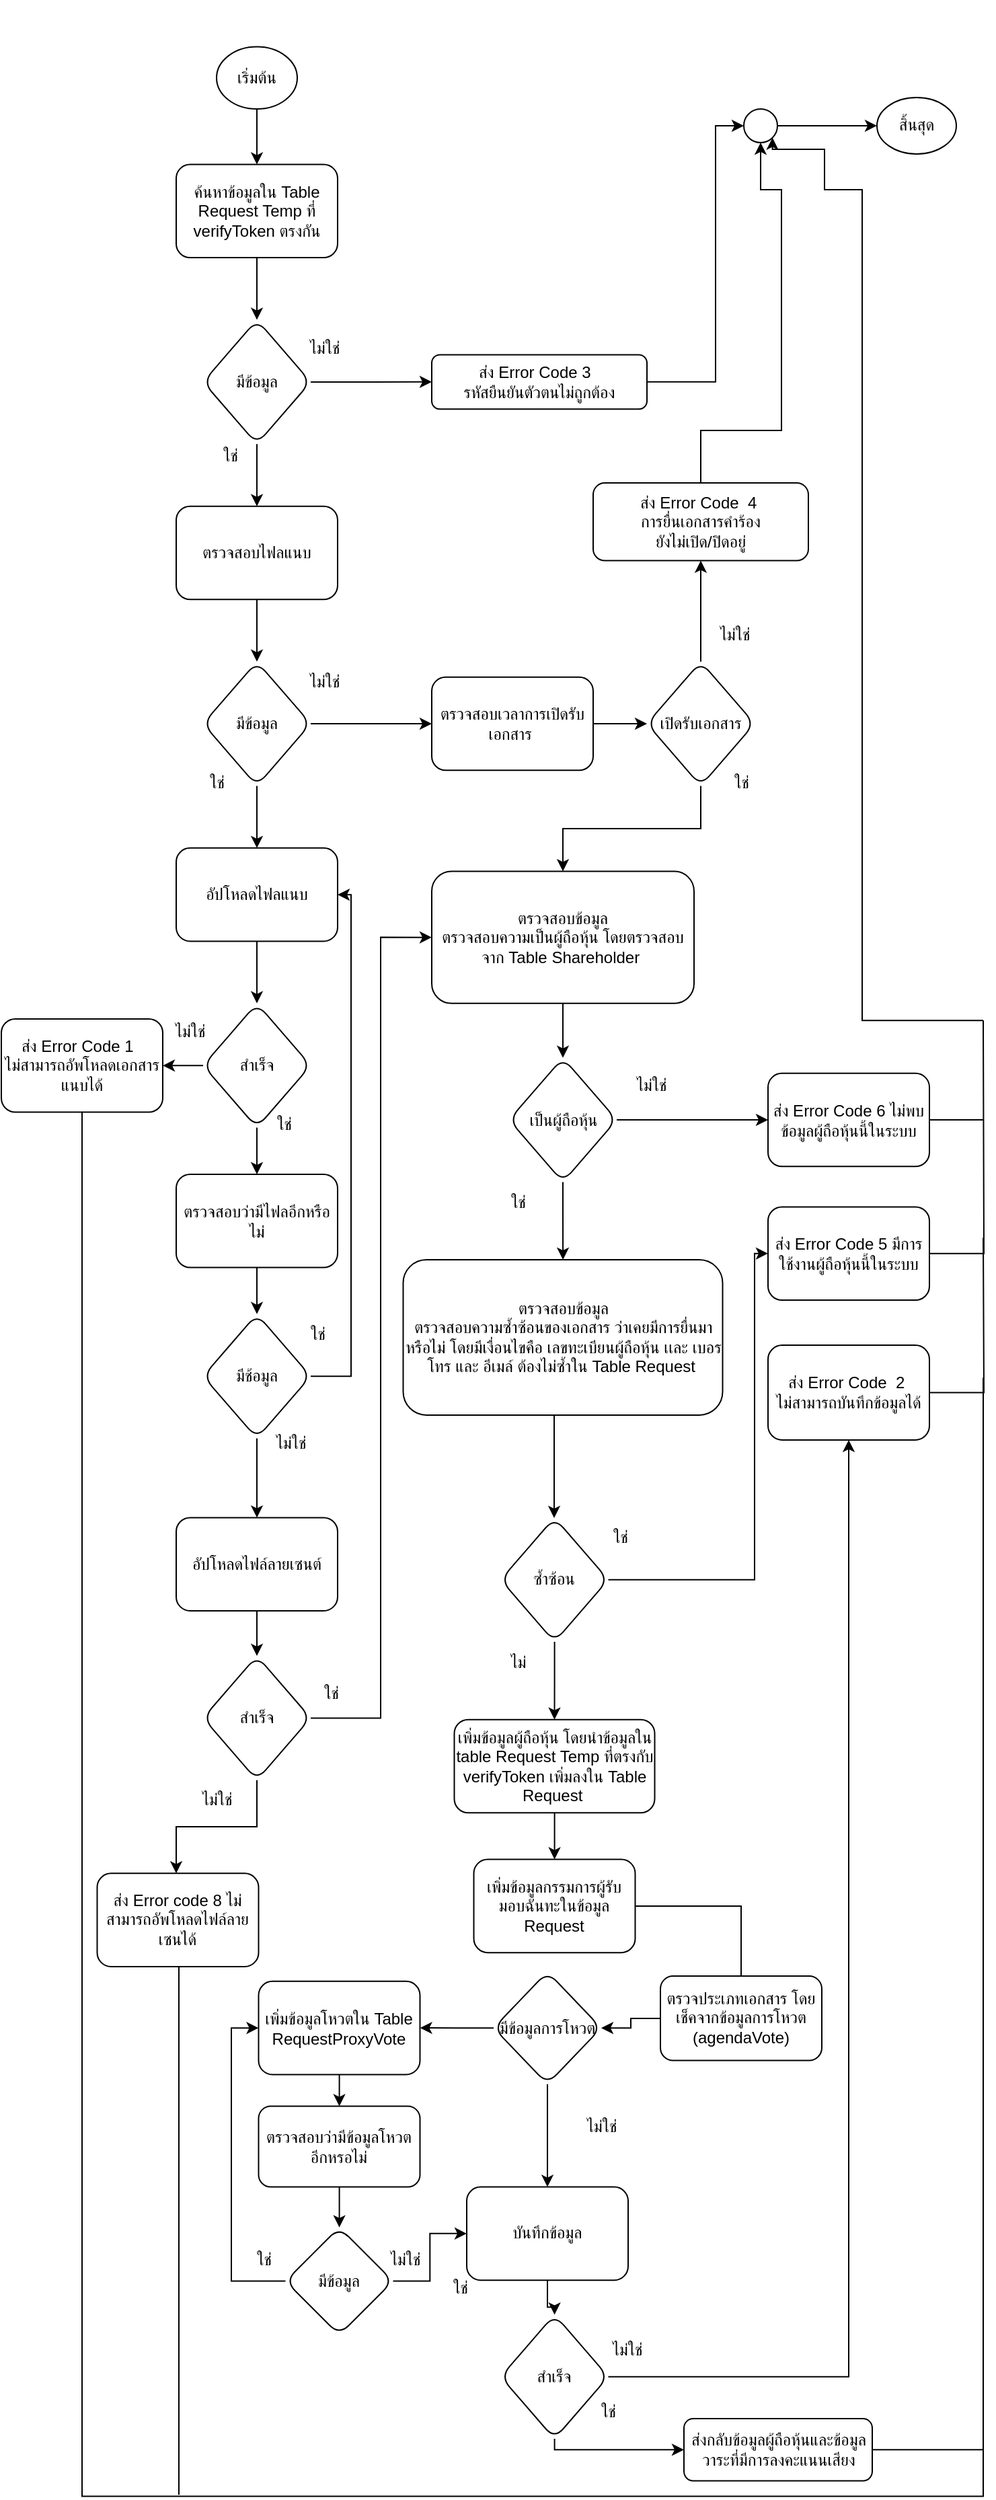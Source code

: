 <mxfile version="20.2.7" type="github">
  <diagram id="W21dhTbmkytk5lZT4MXD" name="หน้า-1">
    <mxGraphModel dx="1261" dy="743" grid="1" gridSize="10" guides="1" tooltips="1" connect="1" arrows="1" fold="1" page="1" pageScale="1" pageWidth="827" pageHeight="1169" math="0" shadow="0">
      <root>
        <mxCell id="0" />
        <mxCell id="1" parent="0" />
        <mxCell id="pc5gfeJwSec_l9Dx47gQ-340" value="ใช่" style="text;html=1;align=center;verticalAlign=middle;resizable=0;points=[];autosize=1;strokeColor=none;fillColor=none;" parent="1" vertex="1">
          <mxGeometry x="370" y="1705" width="40" height="30" as="geometry" />
        </mxCell>
        <mxCell id="wM5cR2NXaFkqZFmCrkMM-1" value="" style="group" vertex="1" connectable="0" parent="1">
          <mxGeometry x="49" y="19.998" width="730" height="1854.792" as="geometry" />
        </mxCell>
        <mxCell id="pc5gfeJwSec_l9Dx47gQ-3" style="edgeStyle=orthogonalEdgeStyle;rounded=0;orthogonalLoop=1;jettySize=auto;html=1;endArrow=classic;endFill=1;" parent="wM5cR2NXaFkqZFmCrkMM-1" source="pc5gfeJwSec_l9Dx47gQ-4" edge="1">
          <mxGeometry relative="1" as="geometry">
            <mxPoint x="411.25" y="1277.335" as="targetPoint" />
          </mxGeometry>
        </mxCell>
        <mxCell id="pc5gfeJwSec_l9Dx47gQ-4" value="ซ้ำซ้อน" style="rhombus;whiteSpace=wrap;html=1;rounded=1;" parent="wM5cR2NXaFkqZFmCrkMM-1" vertex="1">
          <mxGeometry x="371.25" y="1127.196" width="80" height="92.393" as="geometry" />
        </mxCell>
        <mxCell id="pc5gfeJwSec_l9Dx47gQ-5" value="ใช่" style="text;html=1;align=center;verticalAlign=middle;resizable=0;points=[];autosize=1;strokeColor=none;fillColor=none;" parent="wM5cR2NXaFkqZFmCrkMM-1" vertex="1">
          <mxGeometry x="440" y="1127.196" width="40" height="30" as="geometry" />
        </mxCell>
        <mxCell id="pc5gfeJwSec_l9Dx47gQ-6" value="ไม่" style="text;html=1;align=center;verticalAlign=middle;resizable=0;points=[];autosize=1;strokeColor=none;fillColor=none;" parent="wM5cR2NXaFkqZFmCrkMM-1" vertex="1">
          <mxGeometry x="364" y="1219.589" width="40" height="30" as="geometry" />
        </mxCell>
        <mxCell id="pc5gfeJwSec_l9Dx47gQ-7" style="edgeStyle=orthogonalEdgeStyle;rounded=0;orthogonalLoop=1;jettySize=auto;html=1;endArrow=none;endFill=0;" parent="wM5cR2NXaFkqZFmCrkMM-1" source="pc5gfeJwSec_l9Dx47gQ-80" edge="1">
          <mxGeometry relative="1" as="geometry">
            <mxPoint x="730" y="757.624" as="targetPoint" />
          </mxGeometry>
        </mxCell>
        <mxCell id="pc5gfeJwSec_l9Dx47gQ-8" style="edgeStyle=orthogonalEdgeStyle;rounded=0;orthogonalLoop=1;jettySize=auto;html=1;endArrow=none;endFill=0;" parent="wM5cR2NXaFkqZFmCrkMM-1" source="pc5gfeJwSec_l9Dx47gQ-78" edge="1">
          <mxGeometry relative="1" as="geometry">
            <mxPoint x="730" y="831.538" as="targetPoint" />
          </mxGeometry>
        </mxCell>
        <mxCell id="pc5gfeJwSec_l9Dx47gQ-11" value="เพิ่มข้อมูลผู้ถือหุ้น โดยนำข้อมูลใน table Request Temp ที่ตรงกับ verifyToken เพิ่มลงใน Table Request&amp;nbsp;" style="rounded=1;whiteSpace=wrap;html=1;" parent="wM5cR2NXaFkqZFmCrkMM-1" vertex="1">
          <mxGeometry x="336.75" y="1277.335" width="149" height="69.295" as="geometry" />
        </mxCell>
        <mxCell id="pc5gfeJwSec_l9Dx47gQ-13" value="บันทึกข้อมูล" style="whiteSpace=wrap;html=1;rounded=1;" parent="wM5cR2NXaFkqZFmCrkMM-1" vertex="1">
          <mxGeometry x="346" y="1624.799" width="120" height="69.295" as="geometry" />
        </mxCell>
        <mxCell id="pc5gfeJwSec_l9Dx47gQ-16" value="สำเร็จ" style="rhombus;whiteSpace=wrap;html=1;rounded=1;" parent="wM5cR2NXaFkqZFmCrkMM-1" vertex="1">
          <mxGeometry x="371.25" y="1719.667" width="80" height="92.393" as="geometry" />
        </mxCell>
        <mxCell id="pc5gfeJwSec_l9Dx47gQ-12" value="" style="edgeStyle=orthogonalEdgeStyle;rounded=0;orthogonalLoop=1;jettySize=auto;html=1;endArrow=classic;endFill=1;" parent="wM5cR2NXaFkqZFmCrkMM-1" source="pc5gfeJwSec_l9Dx47gQ-13" target="pc5gfeJwSec_l9Dx47gQ-16" edge="1">
          <mxGeometry relative="1" as="geometry" />
        </mxCell>
        <mxCell id="pc5gfeJwSec_l9Dx47gQ-24" value="ค้นหาข้อมูลใน Table Request Temp ที่ verifyToken ตรงกัน" style="rounded=1;whiteSpace=wrap;html=1;" parent="wM5cR2NXaFkqZFmCrkMM-1" vertex="1">
          <mxGeometry x="130" y="121.266" width="120" height="69.295" as="geometry" />
        </mxCell>
        <mxCell id="pc5gfeJwSec_l9Dx47gQ-28" value="มีข้อมูล" style="rhombus;whiteSpace=wrap;html=1;rounded=1;" parent="wM5cR2NXaFkqZFmCrkMM-1" vertex="1">
          <mxGeometry x="150" y="236.757" width="80" height="92.393" as="geometry" />
        </mxCell>
        <mxCell id="pc5gfeJwSec_l9Dx47gQ-29" value="" style="edgeStyle=orthogonalEdgeStyle;rounded=0;orthogonalLoop=1;jettySize=auto;html=1;" parent="wM5cR2NXaFkqZFmCrkMM-1" source="pc5gfeJwSec_l9Dx47gQ-24" target="pc5gfeJwSec_l9Dx47gQ-28" edge="1">
          <mxGeometry relative="1" as="geometry" />
        </mxCell>
        <mxCell id="pc5gfeJwSec_l9Dx47gQ-30" style="edgeStyle=orthogonalEdgeStyle;rounded=0;orthogonalLoop=1;jettySize=auto;html=1;endArrow=classic;endFill=1;entryX=0;entryY=0.5;entryDx=0;entryDy=0;" parent="wM5cR2NXaFkqZFmCrkMM-1" source="pc5gfeJwSec_l9Dx47gQ-31" edge="1" target="pc5gfeJwSec_l9Dx47gQ-60">
          <mxGeometry relative="1" as="geometry">
            <mxPoint x="530" y="150.002" as="targetPoint" />
            <Array as="points">
              <mxPoint x="531" y="283" />
              <mxPoint x="531" y="93" />
            </Array>
          </mxGeometry>
        </mxCell>
        <mxCell id="pc5gfeJwSec_l9Dx47gQ-31" value="ส่ง Error Code 3&amp;nbsp;&amp;nbsp;&lt;br&gt;รหัสยืนยันตัวตนไม่ถูกต้อง" style="whiteSpace=wrap;html=1;rounded=1;" parent="wM5cR2NXaFkqZFmCrkMM-1" vertex="1">
          <mxGeometry x="320" y="262.743" width="160" height="40.422" as="geometry" />
        </mxCell>
        <mxCell id="pc5gfeJwSec_l9Dx47gQ-32" value="" style="edgeStyle=orthogonalEdgeStyle;rounded=0;orthogonalLoop=1;jettySize=auto;html=1;" parent="wM5cR2NXaFkqZFmCrkMM-1" source="pc5gfeJwSec_l9Dx47gQ-28" target="pc5gfeJwSec_l9Dx47gQ-31" edge="1">
          <mxGeometry relative="1" as="geometry" />
        </mxCell>
        <mxCell id="pc5gfeJwSec_l9Dx47gQ-33" value="ตรวจสอบไฟลแนบ" style="whiteSpace=wrap;html=1;rounded=1;" parent="wM5cR2NXaFkqZFmCrkMM-1" vertex="1">
          <mxGeometry x="130" y="375.347" width="120" height="69.295" as="geometry" />
        </mxCell>
        <mxCell id="pc5gfeJwSec_l9Dx47gQ-34" value="" style="edgeStyle=orthogonalEdgeStyle;rounded=0;orthogonalLoop=1;jettySize=auto;html=1;" parent="wM5cR2NXaFkqZFmCrkMM-1" source="pc5gfeJwSec_l9Dx47gQ-28" target="pc5gfeJwSec_l9Dx47gQ-33" edge="1">
          <mxGeometry relative="1" as="geometry" />
        </mxCell>
        <mxCell id="pc5gfeJwSec_l9Dx47gQ-35" value="ใช่" style="text;html=1;align=center;verticalAlign=middle;resizable=0;points=[];autosize=1;strokeColor=none;fillColor=none;" parent="wM5cR2NXaFkqZFmCrkMM-1" vertex="1">
          <mxGeometry x="150" y="323.376" width="40" height="30" as="geometry" />
        </mxCell>
        <mxCell id="pc5gfeJwSec_l9Dx47gQ-36" value="ไม่ใช่" style="text;html=1;align=center;verticalAlign=middle;resizable=0;points=[];autosize=1;strokeColor=none;fillColor=none;" parent="wM5cR2NXaFkqZFmCrkMM-1" vertex="1">
          <mxGeometry x="215" y="242.532" width="50" height="30" as="geometry" />
        </mxCell>
        <mxCell id="pc5gfeJwSec_l9Dx47gQ-37" style="edgeStyle=orthogonalEdgeStyle;rounded=0;orthogonalLoop=1;jettySize=auto;html=1;entryX=0;entryY=0.5;entryDx=0;entryDy=0;" parent="wM5cR2NXaFkqZFmCrkMM-1" source="pc5gfeJwSec_l9Dx47gQ-38" edge="1">
          <mxGeometry relative="1" as="geometry">
            <mxPoint x="320" y="537.035" as="targetPoint" />
          </mxGeometry>
        </mxCell>
        <mxCell id="pc5gfeJwSec_l9Dx47gQ-38" value="มีข้อมูล" style="rhombus;whiteSpace=wrap;html=1;rounded=1;" parent="wM5cR2NXaFkqZFmCrkMM-1" vertex="1">
          <mxGeometry x="150" y="490.838" width="80" height="92.393" as="geometry" />
        </mxCell>
        <mxCell id="pc5gfeJwSec_l9Dx47gQ-39" value="" style="edgeStyle=orthogonalEdgeStyle;rounded=0;orthogonalLoop=1;jettySize=auto;html=1;" parent="wM5cR2NXaFkqZFmCrkMM-1" source="pc5gfeJwSec_l9Dx47gQ-33" target="pc5gfeJwSec_l9Dx47gQ-38" edge="1">
          <mxGeometry relative="1" as="geometry" />
        </mxCell>
        <mxCell id="pc5gfeJwSec_l9Dx47gQ-40" value="ไม่ใช่" style="text;html=1;align=center;verticalAlign=middle;resizable=0;points=[];autosize=1;strokeColor=none;fillColor=none;" parent="wM5cR2NXaFkqZFmCrkMM-1" vertex="1">
          <mxGeometry x="215" y="490.838" width="50" height="30" as="geometry" />
        </mxCell>
        <mxCell id="pc5gfeJwSec_l9Dx47gQ-41" value="ใช่" style="text;html=1;align=center;verticalAlign=middle;resizable=0;points=[];autosize=1;strokeColor=none;fillColor=none;" parent="wM5cR2NXaFkqZFmCrkMM-1" vertex="1">
          <mxGeometry x="140" y="565.908" width="40" height="30" as="geometry" />
        </mxCell>
        <mxCell id="pc5gfeJwSec_l9Dx47gQ-42" value="อัปโหลดไฟลแนบ" style="whiteSpace=wrap;html=1;rounded=1;" parent="wM5cR2NXaFkqZFmCrkMM-1" vertex="1">
          <mxGeometry x="130" y="629.428" width="120" height="69.295" as="geometry" />
        </mxCell>
        <mxCell id="pc5gfeJwSec_l9Dx47gQ-43" value="" style="edgeStyle=orthogonalEdgeStyle;rounded=0;orthogonalLoop=1;jettySize=auto;html=1;" parent="wM5cR2NXaFkqZFmCrkMM-1" source="pc5gfeJwSec_l9Dx47gQ-38" target="pc5gfeJwSec_l9Dx47gQ-42" edge="1">
          <mxGeometry relative="1" as="geometry" />
        </mxCell>
        <mxCell id="pc5gfeJwSec_l9Dx47gQ-44" value="สำเร็จ" style="rhombus;whiteSpace=wrap;html=1;rounded=1;" parent="wM5cR2NXaFkqZFmCrkMM-1" vertex="1">
          <mxGeometry x="150" y="744.919" width="80" height="92.393" as="geometry" />
        </mxCell>
        <mxCell id="pc5gfeJwSec_l9Dx47gQ-45" value="" style="edgeStyle=orthogonalEdgeStyle;rounded=0;orthogonalLoop=1;jettySize=auto;html=1;" parent="wM5cR2NXaFkqZFmCrkMM-1" source="pc5gfeJwSec_l9Dx47gQ-42" target="pc5gfeJwSec_l9Dx47gQ-44" edge="1">
          <mxGeometry relative="1" as="geometry" />
        </mxCell>
        <mxCell id="pc5gfeJwSec_l9Dx47gQ-46" value="ตรวจสอบว่ามีไฟลอีกหรือไม่" style="whiteSpace=wrap;html=1;rounded=1;" parent="wM5cR2NXaFkqZFmCrkMM-1" vertex="1">
          <mxGeometry x="130" y="871.96" width="120" height="69.295" as="geometry" />
        </mxCell>
        <mxCell id="pc5gfeJwSec_l9Dx47gQ-47" value="" style="edgeStyle=orthogonalEdgeStyle;rounded=0;orthogonalLoop=1;jettySize=auto;html=1;" parent="wM5cR2NXaFkqZFmCrkMM-1" source="pc5gfeJwSec_l9Dx47gQ-44" target="pc5gfeJwSec_l9Dx47gQ-46" edge="1">
          <mxGeometry relative="1" as="geometry" />
        </mxCell>
        <mxCell id="pc5gfeJwSec_l9Dx47gQ-48" style="edgeStyle=orthogonalEdgeStyle;rounded=0;orthogonalLoop=1;jettySize=auto;html=1;endArrow=classic;endFill=1;entryX=1;entryY=0.5;entryDx=0;entryDy=0;" parent="wM5cR2NXaFkqZFmCrkMM-1" source="pc5gfeJwSec_l9Dx47gQ-49" target="pc5gfeJwSec_l9Dx47gQ-42" edge="1">
          <mxGeometry relative="1" as="geometry">
            <mxPoint x="275" y="538.19" as="targetPoint" />
            <Array as="points">
              <mxPoint x="260" y="1022.099" />
              <mxPoint x="260" y="664.076" />
            </Array>
          </mxGeometry>
        </mxCell>
        <mxCell id="pc5gfeJwSec_l9Dx47gQ-49" value="มีช้อมูล" style="rhombus;whiteSpace=wrap;html=1;rounded=1;" parent="wM5cR2NXaFkqZFmCrkMM-1" vertex="1">
          <mxGeometry x="150" y="975.902" width="80" height="92.393" as="geometry" />
        </mxCell>
        <mxCell id="pc5gfeJwSec_l9Dx47gQ-50" value="" style="edgeStyle=orthogonalEdgeStyle;rounded=0;orthogonalLoop=1;jettySize=auto;html=1;" parent="wM5cR2NXaFkqZFmCrkMM-1" source="pc5gfeJwSec_l9Dx47gQ-46" target="pc5gfeJwSec_l9Dx47gQ-49" edge="1">
          <mxGeometry relative="1" as="geometry" />
        </mxCell>
        <mxCell id="pc5gfeJwSec_l9Dx47gQ-51" value="ไม่ใช่" style="text;html=1;align=center;verticalAlign=middle;resizable=0;points=[];autosize=1;strokeColor=none;fillColor=none;" parent="wM5cR2NXaFkqZFmCrkMM-1" vertex="1">
          <mxGeometry x="190" y="1056.746" width="50" height="30" as="geometry" />
        </mxCell>
        <mxCell id="pc5gfeJwSec_l9Dx47gQ-52" value="ตรวจสอบเวลาการเปิดรับเอกสาร&amp;nbsp;" style="rounded=1;whiteSpace=wrap;html=1;" parent="wM5cR2NXaFkqZFmCrkMM-1" vertex="1">
          <mxGeometry x="320" y="502.388" width="120" height="69.295" as="geometry" />
        </mxCell>
        <mxCell id="pc5gfeJwSec_l9Dx47gQ-54" value="เปิดรับเอกสาร" style="rhombus;whiteSpace=wrap;html=1;rounded=1;" parent="wM5cR2NXaFkqZFmCrkMM-1" vertex="1">
          <mxGeometry x="480" y="490.838" width="80" height="92.393" as="geometry" />
        </mxCell>
        <mxCell id="pc5gfeJwSec_l9Dx47gQ-55" value="" style="edgeStyle=orthogonalEdgeStyle;rounded=0;orthogonalLoop=1;jettySize=auto;html=1;" parent="wM5cR2NXaFkqZFmCrkMM-1" source="pc5gfeJwSec_l9Dx47gQ-52" target="pc5gfeJwSec_l9Dx47gQ-54" edge="1">
          <mxGeometry relative="1" as="geometry" />
        </mxCell>
        <mxCell id="pc5gfeJwSec_l9Dx47gQ-56" style="edgeStyle=orthogonalEdgeStyle;rounded=0;orthogonalLoop=1;jettySize=auto;html=1;endArrow=none;endFill=0;" parent="wM5cR2NXaFkqZFmCrkMM-1" source="pc5gfeJwSec_l9Dx47gQ-57" edge="1">
          <mxGeometry relative="1" as="geometry">
            <mxPoint x="730" y="1023.254" as="targetPoint" />
            <Array as="points">
              <mxPoint x="60" y="1854.792" />
              <mxPoint x="730" y="1854.792" />
            </Array>
          </mxGeometry>
        </mxCell>
        <mxCell id="pc5gfeJwSec_l9Dx47gQ-57" value="ส่ง Error Code 1&amp;nbsp;&amp;nbsp;&lt;br&gt;ไม่สามารถอัพโหลดเอกสารแนบได้" style="rounded=1;whiteSpace=wrap;html=1;" parent="wM5cR2NXaFkqZFmCrkMM-1" vertex="1">
          <mxGeometry y="756.469" width="120" height="69.295" as="geometry" />
        </mxCell>
        <mxCell id="pc5gfeJwSec_l9Dx47gQ-58" style="edgeStyle=orthogonalEdgeStyle;rounded=0;orthogonalLoop=1;jettySize=auto;html=1;" parent="wM5cR2NXaFkqZFmCrkMM-1" source="pc5gfeJwSec_l9Dx47gQ-44" target="pc5gfeJwSec_l9Dx47gQ-57" edge="1">
          <mxGeometry relative="1" as="geometry">
            <mxPoint x="280" y="791.116" as="targetPoint" />
          </mxGeometry>
        </mxCell>
        <mxCell id="pc5gfeJwSec_l9Dx47gQ-59" value="ใช่" style="text;html=1;align=center;verticalAlign=middle;resizable=0;points=[];autosize=1;strokeColor=none;fillColor=none;" parent="wM5cR2NXaFkqZFmCrkMM-1" vertex="1">
          <mxGeometry x="215" y="975.902" width="40" height="30" as="geometry" />
        </mxCell>
        <mxCell id="pc5gfeJwSec_l9Dx47gQ-60" value="" style="ellipse;whiteSpace=wrap;html=1;aspect=fixed;" parent="wM5cR2NXaFkqZFmCrkMM-1" vertex="1">
          <mxGeometry x="552" y="80" width="25" height="25" as="geometry" />
        </mxCell>
        <mxCell id="pc5gfeJwSec_l9Dx47gQ-62" style="edgeStyle=orthogonalEdgeStyle;rounded=0;orthogonalLoop=1;jettySize=auto;html=1;entryX=0.5;entryY=1;entryDx=0;entryDy=0;endArrow=classic;endFill=1;" parent="wM5cR2NXaFkqZFmCrkMM-1" source="pc5gfeJwSec_l9Dx47gQ-63" target="pc5gfeJwSec_l9Dx47gQ-60" edge="1">
          <mxGeometry relative="1" as="geometry">
            <Array as="points">
              <mxPoint x="520" y="319" />
              <mxPoint x="580" y="319" />
              <mxPoint x="580" y="140" />
              <mxPoint x="565" y="140" />
            </Array>
          </mxGeometry>
        </mxCell>
        <mxCell id="pc5gfeJwSec_l9Dx47gQ-63" value="ส่ง Error Code&amp;nbsp; 4&amp;nbsp;&lt;br&gt;การยื่นเอกสารคำร้อง&lt;br&gt;ยังไม่เปิด/ปิดอยู่" style="whiteSpace=wrap;html=1;rounded=1;" parent="wM5cR2NXaFkqZFmCrkMM-1" vertex="1">
          <mxGeometry x="440" y="358.023" width="160" height="57.746" as="geometry" />
        </mxCell>
        <mxCell id="pc5gfeJwSec_l9Dx47gQ-64" style="edgeStyle=orthogonalEdgeStyle;rounded=0;orthogonalLoop=1;jettySize=auto;html=1;entryX=0.5;entryY=1;entryDx=0;entryDy=0;" parent="wM5cR2NXaFkqZFmCrkMM-1" source="pc5gfeJwSec_l9Dx47gQ-54" target="pc5gfeJwSec_l9Dx47gQ-63" edge="1">
          <mxGeometry relative="1" as="geometry">
            <mxPoint x="520" y="444.642" as="targetPoint" />
          </mxGeometry>
        </mxCell>
        <mxCell id="pc5gfeJwSec_l9Dx47gQ-65" value="ไม่ใช่" style="text;html=1;align=center;verticalAlign=middle;resizable=0;points=[];autosize=1;strokeColor=none;fillColor=none;" parent="wM5cR2NXaFkqZFmCrkMM-1" vertex="1">
          <mxGeometry x="520" y="456.191" width="50" height="30" as="geometry" />
        </mxCell>
        <mxCell id="pc5gfeJwSec_l9Dx47gQ-66" value="ใช่" style="text;html=1;align=center;verticalAlign=middle;resizable=0;points=[];autosize=1;strokeColor=none;fillColor=none;" parent="wM5cR2NXaFkqZFmCrkMM-1" vertex="1">
          <mxGeometry x="530" y="565.908" width="40" height="30" as="geometry" />
        </mxCell>
        <mxCell id="pc5gfeJwSec_l9Dx47gQ-67" value="สิ้นสุด" style="ellipse;whiteSpace=wrap;html=1;" parent="wM5cR2NXaFkqZFmCrkMM-1" vertex="1">
          <mxGeometry x="651" y="71.53" width="59" height="41.94" as="geometry" />
        </mxCell>
        <mxCell id="pc5gfeJwSec_l9Dx47gQ-68" value="" style="edgeStyle=orthogonalEdgeStyle;rounded=0;orthogonalLoop=1;jettySize=auto;html=1;endArrow=classic;endFill=1;" parent="wM5cR2NXaFkqZFmCrkMM-1" source="pc5gfeJwSec_l9Dx47gQ-60" target="pc5gfeJwSec_l9Dx47gQ-67" edge="1">
          <mxGeometry relative="1" as="geometry" />
        </mxCell>
        <mxCell id="pc5gfeJwSec_l9Dx47gQ-69" value="ใช่" style="text;html=1;align=center;verticalAlign=middle;resizable=0;points=[];autosize=1;strokeColor=none;fillColor=none;" parent="wM5cR2NXaFkqZFmCrkMM-1" vertex="1">
          <mxGeometry x="190" y="819.989" width="40" height="30" as="geometry" />
        </mxCell>
        <mxCell id="pc5gfeJwSec_l9Dx47gQ-70" value="ไม่ใช่" style="text;html=1;align=center;verticalAlign=middle;resizable=0;points=[];autosize=1;strokeColor=none;fillColor=none;" parent="wM5cR2NXaFkqZFmCrkMM-1" vertex="1">
          <mxGeometry x="115" y="750.694" width="50" height="30" as="geometry" />
        </mxCell>
        <mxCell id="pc5gfeJwSec_l9Dx47gQ-71" value="ตรวจสอบข้อมูล&lt;br&gt;ตรวจสอบความเป็นผู้ถือหุ้น โดยตรวจสอบจาก Table Shareholder&amp;nbsp;" style="whiteSpace=wrap;html=1;rounded=1;" parent="wM5cR2NXaFkqZFmCrkMM-1" vertex="1">
          <mxGeometry x="320" y="646.752" width="195" height="98.168" as="geometry" />
        </mxCell>
        <mxCell id="pc5gfeJwSec_l9Dx47gQ-53" style="edgeStyle=orthogonalEdgeStyle;rounded=0;orthogonalLoop=1;jettySize=auto;html=1;entryX=0.5;entryY=0;entryDx=0;entryDy=0;" parent="wM5cR2NXaFkqZFmCrkMM-1" source="pc5gfeJwSec_l9Dx47gQ-54" target="pc5gfeJwSec_l9Dx47gQ-71" edge="1">
          <mxGeometry relative="1" as="geometry">
            <mxPoint x="410" y="642.132" as="targetPoint" />
          </mxGeometry>
        </mxCell>
        <mxCell id="pc5gfeJwSec_l9Dx47gQ-73" value="เป็นผู้ถือหุ้น" style="rhombus;whiteSpace=wrap;html=1;rounded=1;" parent="wM5cR2NXaFkqZFmCrkMM-1" vertex="1">
          <mxGeometry x="377.5" y="785.341" width="80" height="92.393" as="geometry" />
        </mxCell>
        <mxCell id="pc5gfeJwSec_l9Dx47gQ-74" value="" style="edgeStyle=orthogonalEdgeStyle;rounded=0;orthogonalLoop=1;jettySize=auto;html=1;" parent="wM5cR2NXaFkqZFmCrkMM-1" source="pc5gfeJwSec_l9Dx47gQ-71" target="pc5gfeJwSec_l9Dx47gQ-73" edge="1">
          <mxGeometry relative="1" as="geometry" />
        </mxCell>
        <mxCell id="pc5gfeJwSec_l9Dx47gQ-75" value="ใช่" style="text;html=1;align=center;verticalAlign=middle;resizable=0;points=[];autosize=1;strokeColor=none;fillColor=none;" parent="wM5cR2NXaFkqZFmCrkMM-1" vertex="1">
          <mxGeometry x="364" y="877.735" width="40" height="30" as="geometry" />
        </mxCell>
        <mxCell id="pc5gfeJwSec_l9Dx47gQ-76" value="ไม่ใช่" style="text;html=1;align=center;verticalAlign=middle;resizable=0;points=[];autosize=1;strokeColor=none;fillColor=none;" parent="wM5cR2NXaFkqZFmCrkMM-1" vertex="1">
          <mxGeometry x="457.5" y="791.116" width="50" height="30" as="geometry" />
        </mxCell>
        <mxCell id="pc5gfeJwSec_l9Dx47gQ-77" value="ตรวจสอบข้อมูล&lt;br&gt;ตรวจสอบความซ้ำซ้อนของเอกสาร ว่าเคยมีการยื่นมาหรือไม่ โดยมีเงื่อนไขคือ เลขทะเบียนผู้ถือหุ้น เเละ เบอรโทร และ อีเมล์ ต้องไม่ซ้ำใน Table Request&amp;nbsp;" style="whiteSpace=wrap;html=1;rounded=1;" parent="wM5cR2NXaFkqZFmCrkMM-1" vertex="1">
          <mxGeometry x="298.75" y="935.48" width="237.5" height="115.491" as="geometry" />
        </mxCell>
        <mxCell id="pc5gfeJwSec_l9Dx47gQ-1" value="" style="edgeStyle=orthogonalEdgeStyle;rounded=0;orthogonalLoop=1;jettySize=auto;html=1;exitX=0.5;exitY=1;exitDx=0;exitDy=0;" parent="wM5cR2NXaFkqZFmCrkMM-1" source="pc5gfeJwSec_l9Dx47gQ-77" target="pc5gfeJwSec_l9Dx47gQ-4" edge="1">
          <mxGeometry relative="1" as="geometry">
            <mxPoint x="411" y="1104.098" as="sourcePoint" />
            <Array as="points">
              <mxPoint x="411" y="1050.972" />
            </Array>
          </mxGeometry>
        </mxCell>
        <mxCell id="pc5gfeJwSec_l9Dx47gQ-78" value="ส่ง Error Code 6 ไม่พบข้อมูลผู้ถือหุ้นนี้ในระบบ" style="whiteSpace=wrap;html=1;rounded=1;" parent="wM5cR2NXaFkqZFmCrkMM-1" vertex="1">
          <mxGeometry x="570" y="796.891" width="120" height="69.295" as="geometry" />
        </mxCell>
        <mxCell id="pc5gfeJwSec_l9Dx47gQ-79" style="edgeStyle=orthogonalEdgeStyle;rounded=0;orthogonalLoop=1;jettySize=auto;html=1;entryX=0;entryY=0.5;entryDx=0;entryDy=0;exitX=1;exitY=0.5;exitDx=0;exitDy=0;" parent="wM5cR2NXaFkqZFmCrkMM-1" source="pc5gfeJwSec_l9Dx47gQ-73" target="pc5gfeJwSec_l9Dx47gQ-78" edge="1">
          <mxGeometry relative="1" as="geometry">
            <Array as="points">
              <mxPoint x="520" y="831.538" />
              <mxPoint x="520" y="831.538" />
            </Array>
          </mxGeometry>
        </mxCell>
        <mxCell id="pc5gfeJwSec_l9Dx47gQ-80" value="ส่ง Error Code 5 มีการใช้งานผู้ถือหุ้นนี้ในระบบ" style="whiteSpace=wrap;html=1;rounded=1;" parent="wM5cR2NXaFkqZFmCrkMM-1" vertex="1">
          <mxGeometry x="570" y="896.213" width="120" height="69.295" as="geometry" />
        </mxCell>
        <mxCell id="pc5gfeJwSec_l9Dx47gQ-81" style="edgeStyle=orthogonalEdgeStyle;rounded=0;orthogonalLoop=1;jettySize=auto;html=1;endArrow=classic;endFill=1;entryX=1;entryY=1;entryDx=0;entryDy=0;" parent="wM5cR2NXaFkqZFmCrkMM-1" target="pc5gfeJwSec_l9Dx47gQ-60" edge="1">
          <mxGeometry relative="1" as="geometry">
            <mxPoint x="710" y="191.716" as="targetPoint" />
            <mxPoint x="730" y="757.624" as="sourcePoint" />
            <Array as="points">
              <mxPoint x="640" y="758" />
              <mxPoint x="640" y="140" />
              <mxPoint x="612" y="140" />
              <mxPoint x="612" y="110" />
              <mxPoint x="573" y="110" />
            </Array>
          </mxGeometry>
        </mxCell>
        <mxCell id="pc5gfeJwSec_l9Dx47gQ-82" style="edgeStyle=orthogonalEdgeStyle;rounded=0;orthogonalLoop=1;jettySize=auto;html=1;endArrow=none;endFill=0;" parent="wM5cR2NXaFkqZFmCrkMM-1" source="pc5gfeJwSec_l9Dx47gQ-83" edge="1">
          <mxGeometry relative="1" as="geometry">
            <mxPoint x="730" y="919.311" as="targetPoint" />
          </mxGeometry>
        </mxCell>
        <mxCell id="pc5gfeJwSec_l9Dx47gQ-83" value="ส่ง Error Code&amp;nbsp; 2&amp;nbsp;&lt;br&gt;ไม่สามารถบันทึกข้อมูลได้" style="rounded=1;whiteSpace=wrap;html=1;" parent="wM5cR2NXaFkqZFmCrkMM-1" vertex="1">
          <mxGeometry x="570" y="999.001" width="120" height="70.45" as="geometry" />
        </mxCell>
        <mxCell id="pc5gfeJwSec_l9Dx47gQ-84" value="ไม่ใช่" style="text;html=1;align=center;verticalAlign=middle;resizable=0;points=[];autosize=1;strokeColor=none;fillColor=none;" parent="wM5cR2NXaFkqZFmCrkMM-1" vertex="1">
          <mxGeometry x="440" y="1731.216" width="50" height="30" as="geometry" />
        </mxCell>
        <mxCell id="pc5gfeJwSec_l9Dx47gQ-85" value="ใช่" style="text;html=1;align=center;verticalAlign=middle;resizable=0;points=[];autosize=1;strokeColor=none;fillColor=none;" parent="wM5cR2NXaFkqZFmCrkMM-1" vertex="1">
          <mxGeometry x="431.25" y="1777.413" width="40" height="30" as="geometry" />
        </mxCell>
        <mxCell id="pc5gfeJwSec_l9Dx47gQ-87" value="เพิ่มข้อมูลกรรมการผู้รับมอบฉันทะในข้อมูล Request" style="whiteSpace=wrap;html=1;rounded=1;" parent="wM5cR2NXaFkqZFmCrkMM-1" vertex="1">
          <mxGeometry x="351.25" y="1381.277" width="120" height="69.295" as="geometry" />
        </mxCell>
        <mxCell id="pc5gfeJwSec_l9Dx47gQ-72" value="" style="edgeStyle=orthogonalEdgeStyle;rounded=0;orthogonalLoop=1;jettySize=auto;html=1;endArrow=classic;endFill=1;" parent="wM5cR2NXaFkqZFmCrkMM-1" source="pc5gfeJwSec_l9Dx47gQ-73" target="pc5gfeJwSec_l9Dx47gQ-77" edge="1">
          <mxGeometry relative="1" as="geometry" />
        </mxCell>
        <mxCell id="pc5gfeJwSec_l9Dx47gQ-2" value="" style="edgeStyle=orthogonalEdgeStyle;rounded=0;orthogonalLoop=1;jettySize=auto;html=1;entryX=0;entryY=0.5;entryDx=0;entryDy=0;" parent="wM5cR2NXaFkqZFmCrkMM-1" source="pc5gfeJwSec_l9Dx47gQ-4" target="pc5gfeJwSec_l9Dx47gQ-80" edge="1">
          <mxGeometry relative="1" as="geometry">
            <Array as="points">
              <mxPoint x="560" y="1173.393" />
              <mxPoint x="560" y="930.861" />
            </Array>
          </mxGeometry>
        </mxCell>
        <mxCell id="pc5gfeJwSec_l9Dx47gQ-92" value="เพิ่มข้อมูลโหวตใน Table RequestProxyVote" style="whiteSpace=wrap;html=1;rounded=1;" parent="wM5cR2NXaFkqZFmCrkMM-1" vertex="1">
          <mxGeometry x="191.25" y="1471.924" width="120" height="69.295" as="geometry" />
        </mxCell>
        <mxCell id="pc5gfeJwSec_l9Dx47gQ-95" style="edgeStyle=orthogonalEdgeStyle;rounded=0;orthogonalLoop=1;jettySize=auto;html=1;endArrow=none;endFill=0;" parent="wM5cR2NXaFkqZFmCrkMM-1" source="pc5gfeJwSec_l9Dx47gQ-96" edge="1">
          <mxGeometry relative="1" as="geometry">
            <mxPoint x="730" y="1820.144" as="targetPoint" />
          </mxGeometry>
        </mxCell>
        <mxCell id="pc5gfeJwSec_l9Dx47gQ-96" value="ส่งกลับข้อมูลผู้ถือหุ้นและข้อมูลวาระที่มีการลงคะแนนเสียง" style="rounded=1;whiteSpace=wrap;html=1;" parent="wM5cR2NXaFkqZFmCrkMM-1" vertex="1">
          <mxGeometry x="507.5" y="1797.046" width="140" height="46.197" as="geometry" />
        </mxCell>
        <mxCell id="pc5gfeJwSec_l9Dx47gQ-14" style="edgeStyle=orthogonalEdgeStyle;rounded=0;orthogonalLoop=1;jettySize=auto;html=1;entryX=0.5;entryY=1;entryDx=0;entryDy=0;endArrow=classic;endFill=1;" parent="wM5cR2NXaFkqZFmCrkMM-1" source="pc5gfeJwSec_l9Dx47gQ-16" target="pc5gfeJwSec_l9Dx47gQ-83" edge="1">
          <mxGeometry relative="1" as="geometry" />
        </mxCell>
        <mxCell id="pc5gfeJwSec_l9Dx47gQ-10" value="" style="edgeStyle=orthogonalEdgeStyle;rounded=0;orthogonalLoop=1;jettySize=auto;html=1;endArrow=classic;endFill=1;" parent="wM5cR2NXaFkqZFmCrkMM-1" source="pc5gfeJwSec_l9Dx47gQ-11" target="pc5gfeJwSec_l9Dx47gQ-87" edge="1">
          <mxGeometry relative="1" as="geometry" />
        </mxCell>
        <mxCell id="pc5gfeJwSec_l9Dx47gQ-15" style="edgeStyle=orthogonalEdgeStyle;rounded=0;orthogonalLoop=1;jettySize=auto;html=1;entryX=0;entryY=0.5;entryDx=0;entryDy=0;endArrow=classic;endFill=1;" parent="wM5cR2NXaFkqZFmCrkMM-1" source="pc5gfeJwSec_l9Dx47gQ-16" target="pc5gfeJwSec_l9Dx47gQ-96" edge="1">
          <mxGeometry relative="1" as="geometry">
            <Array as="points">
              <mxPoint x="411" y="1820.144" />
            </Array>
          </mxGeometry>
        </mxCell>
        <mxCell id="pc5gfeJwSec_l9Dx47gQ-98" value="อัปโหลดไฟล์ลายเซนต์" style="whiteSpace=wrap;html=1;rounded=1;" parent="wM5cR2NXaFkqZFmCrkMM-1" vertex="1">
          <mxGeometry x="130" y="1127.196" width="120" height="69.295" as="geometry" />
        </mxCell>
        <mxCell id="pc5gfeJwSec_l9Dx47gQ-99" value="" style="edgeStyle=orthogonalEdgeStyle;rounded=0;orthogonalLoop=1;jettySize=auto;html=1;" parent="wM5cR2NXaFkqZFmCrkMM-1" source="pc5gfeJwSec_l9Dx47gQ-49" target="pc5gfeJwSec_l9Dx47gQ-98" edge="1">
          <mxGeometry relative="1" as="geometry" />
        </mxCell>
        <mxCell id="pc5gfeJwSec_l9Dx47gQ-103" value="สำเร็จ" style="rhombus;whiteSpace=wrap;html=1;rounded=1;" parent="wM5cR2NXaFkqZFmCrkMM-1" vertex="1">
          <mxGeometry x="150" y="1229.983" width="80" height="92.393" as="geometry" />
        </mxCell>
        <mxCell id="pc5gfeJwSec_l9Dx47gQ-104" value="" style="edgeStyle=orthogonalEdgeStyle;rounded=0;orthogonalLoop=1;jettySize=auto;html=1;" parent="wM5cR2NXaFkqZFmCrkMM-1" source="pc5gfeJwSec_l9Dx47gQ-98" target="pc5gfeJwSec_l9Dx47gQ-103" edge="1">
          <mxGeometry relative="1" as="geometry" />
        </mxCell>
        <mxCell id="pc5gfeJwSec_l9Dx47gQ-106" value="ใช่" style="text;html=1;align=center;verticalAlign=middle;resizable=0;points=[];autosize=1;strokeColor=none;fillColor=none;" parent="wM5cR2NXaFkqZFmCrkMM-1" vertex="1">
          <mxGeometry x="225" y="1242.687" width="40" height="30" as="geometry" />
        </mxCell>
        <mxCell id="pc5gfeJwSec_l9Dx47gQ-105" value="ไม่ใช่" style="text;html=1;align=center;verticalAlign=middle;resizable=0;points=[];autosize=1;strokeColor=none;fillColor=none;" parent="wM5cR2NXaFkqZFmCrkMM-1" vertex="1">
          <mxGeometry x="135" y="1322.376" width="50" height="30" as="geometry" />
        </mxCell>
        <mxCell id="pc5gfeJwSec_l9Dx47gQ-107" style="edgeStyle=orthogonalEdgeStyle;rounded=0;orthogonalLoop=1;jettySize=auto;html=1;entryX=0;entryY=0.5;entryDx=0;entryDy=0;" parent="wM5cR2NXaFkqZFmCrkMM-1" source="pc5gfeJwSec_l9Dx47gQ-103" target="pc5gfeJwSec_l9Dx47gQ-71" edge="1">
          <mxGeometry relative="1" as="geometry">
            <mxPoint x="292" y="1068.295" as="targetPoint" />
            <Array as="points">
              <mxPoint x="282" y="1276.18" />
              <mxPoint x="282" y="696.413" />
            </Array>
          </mxGeometry>
        </mxCell>
        <mxCell id="pc5gfeJwSec_l9Dx47gQ-322" style="edgeStyle=orthogonalEdgeStyle;rounded=0;orthogonalLoop=1;jettySize=auto;html=1;endArrow=none;endFill=0;" parent="wM5cR2NXaFkqZFmCrkMM-1" source="pc5gfeJwSec_l9Dx47gQ-318" edge="1">
          <mxGeometry relative="1" as="geometry">
            <mxPoint x="132" y="1853.637" as="targetPoint" />
            <Array as="points">
              <mxPoint x="131" y="1765.863" />
            </Array>
          </mxGeometry>
        </mxCell>
        <mxCell id="pc5gfeJwSec_l9Dx47gQ-318" value="ส่ง Error code 8 ไม่สามารถอัพโหลดไฟล์ลายเซนได้" style="whiteSpace=wrap;html=1;rounded=1;" parent="wM5cR2NXaFkqZFmCrkMM-1" vertex="1">
          <mxGeometry x="71.25" y="1391.671" width="120" height="69.295" as="geometry" />
        </mxCell>
        <mxCell id="pc5gfeJwSec_l9Dx47gQ-319" value="" style="edgeStyle=orthogonalEdgeStyle;rounded=0;orthogonalLoop=1;jettySize=auto;html=1;" parent="wM5cR2NXaFkqZFmCrkMM-1" source="pc5gfeJwSec_l9Dx47gQ-103" target="pc5gfeJwSec_l9Dx47gQ-318" edge="1">
          <mxGeometry relative="1" as="geometry">
            <Array as="points">
              <mxPoint x="190" y="1357.024" />
              <mxPoint x="130" y="1357.024" />
            </Array>
          </mxGeometry>
        </mxCell>
        <mxCell id="pc5gfeJwSec_l9Dx47gQ-329" value="ตรวจประเภทเอกสาร โดยเช็คจากข้อมูลการโหวต (agendaVote)" style="whiteSpace=wrap;html=1;rounded=1;" parent="wM5cR2NXaFkqZFmCrkMM-1" vertex="1">
          <mxGeometry x="490" y="1468.057" width="120" height="62.714" as="geometry" />
        </mxCell>
        <mxCell id="pc5gfeJwSec_l9Dx47gQ-330" value="" style="edgeStyle=orthogonalEdgeStyle;rounded=0;orthogonalLoop=1;jettySize=auto;html=1;endArrow=none;endFill=0;" parent="wM5cR2NXaFkqZFmCrkMM-1" source="pc5gfeJwSec_l9Dx47gQ-87" target="pc5gfeJwSec_l9Dx47gQ-329" edge="1">
          <mxGeometry relative="1" as="geometry" />
        </mxCell>
        <mxCell id="pc5gfeJwSec_l9Dx47gQ-335" style="edgeStyle=orthogonalEdgeStyle;rounded=0;orthogonalLoop=1;jettySize=auto;html=1;entryX=0.5;entryY=0;entryDx=0;entryDy=0;endArrow=classic;endFill=1;" parent="wM5cR2NXaFkqZFmCrkMM-1" source="pc5gfeJwSec_l9Dx47gQ-333" target="pc5gfeJwSec_l9Dx47gQ-13" edge="1">
          <mxGeometry relative="1" as="geometry" />
        </mxCell>
        <mxCell id="pc5gfeJwSec_l9Dx47gQ-337" value="" style="edgeStyle=orthogonalEdgeStyle;rounded=0;orthogonalLoop=1;jettySize=auto;html=1;endArrow=classic;endFill=1;" parent="wM5cR2NXaFkqZFmCrkMM-1" source="pc5gfeJwSec_l9Dx47gQ-333" target="pc5gfeJwSec_l9Dx47gQ-92" edge="1">
          <mxGeometry relative="1" as="geometry" />
        </mxCell>
        <mxCell id="pc5gfeJwSec_l9Dx47gQ-333" value="มีข้อมูลการโหวต" style="rhombus;whiteSpace=wrap;html=1;rounded=1;" parent="wM5cR2NXaFkqZFmCrkMM-1" vertex="1">
          <mxGeometry x="366" y="1464.764" width="80" height="83.618" as="geometry" />
        </mxCell>
        <mxCell id="pc5gfeJwSec_l9Dx47gQ-334" value="" style="edgeStyle=orthogonalEdgeStyle;rounded=0;orthogonalLoop=1;jettySize=auto;html=1;endArrow=classic;endFill=1;" parent="wM5cR2NXaFkqZFmCrkMM-1" source="pc5gfeJwSec_l9Dx47gQ-329" target="pc5gfeJwSec_l9Dx47gQ-333" edge="1">
          <mxGeometry relative="1" as="geometry" />
        </mxCell>
        <mxCell id="pc5gfeJwSec_l9Dx47gQ-336" value="ไม่ใช่" style="text;html=1;align=center;verticalAlign=middle;resizable=0;points=[];autosize=1;strokeColor=none;fillColor=none;" parent="wM5cR2NXaFkqZFmCrkMM-1" vertex="1">
          <mxGeometry x="421.25" y="1564.792" width="50" height="30" as="geometry" />
        </mxCell>
        <mxCell id="pc5gfeJwSec_l9Dx47gQ-343" value="ตรวจสอบว่ามีข้อมูลโหวตอีกหรอไม่" style="whiteSpace=wrap;html=1;rounded=1;" parent="wM5cR2NXaFkqZFmCrkMM-1" vertex="1">
          <mxGeometry x="191.25" y="1564.797" width="120" height="60" as="geometry" />
        </mxCell>
        <mxCell id="pc5gfeJwSec_l9Dx47gQ-344" value="" style="edgeStyle=orthogonalEdgeStyle;rounded=0;orthogonalLoop=1;jettySize=auto;html=1;endArrow=classic;endFill=1;" parent="wM5cR2NXaFkqZFmCrkMM-1" source="pc5gfeJwSec_l9Dx47gQ-92" target="pc5gfeJwSec_l9Dx47gQ-343" edge="1">
          <mxGeometry relative="1" as="geometry" />
        </mxCell>
        <mxCell id="pc5gfeJwSec_l9Dx47gQ-347" style="edgeStyle=orthogonalEdgeStyle;rounded=0;orthogonalLoop=1;jettySize=auto;html=1;entryX=0;entryY=0.5;entryDx=0;entryDy=0;endArrow=classic;endFill=1;" parent="wM5cR2NXaFkqZFmCrkMM-1" source="pc5gfeJwSec_l9Dx47gQ-345" target="pc5gfeJwSec_l9Dx47gQ-13" edge="1">
          <mxGeometry relative="1" as="geometry" />
        </mxCell>
        <mxCell id="pc5gfeJwSec_l9Dx47gQ-350" style="edgeStyle=orthogonalEdgeStyle;rounded=0;orthogonalLoop=1;jettySize=auto;html=1;entryX=0;entryY=0.5;entryDx=0;entryDy=0;endArrow=classic;endFill=1;" parent="wM5cR2NXaFkqZFmCrkMM-1" source="pc5gfeJwSec_l9Dx47gQ-345" target="pc5gfeJwSec_l9Dx47gQ-92" edge="1">
          <mxGeometry relative="1" as="geometry">
            <Array as="points">
              <mxPoint x="171" y="1694.792" />
              <mxPoint x="171" y="1506.792" />
            </Array>
          </mxGeometry>
        </mxCell>
        <mxCell id="pc5gfeJwSec_l9Dx47gQ-345" value="มีข้อมูล" style="rhombus;whiteSpace=wrap;html=1;rounded=1;" parent="wM5cR2NXaFkqZFmCrkMM-1" vertex="1">
          <mxGeometry x="211.25" y="1654.797" width="80" height="80" as="geometry" />
        </mxCell>
        <mxCell id="pc5gfeJwSec_l9Dx47gQ-346" value="" style="edgeStyle=orthogonalEdgeStyle;rounded=0;orthogonalLoop=1;jettySize=auto;html=1;endArrow=classic;endFill=1;" parent="wM5cR2NXaFkqZFmCrkMM-1" source="pc5gfeJwSec_l9Dx47gQ-343" target="pc5gfeJwSec_l9Dx47gQ-345" edge="1">
          <mxGeometry relative="1" as="geometry" />
        </mxCell>
        <mxCell id="pc5gfeJwSec_l9Dx47gQ-348" value="ไม่ใช่" style="text;html=1;align=center;verticalAlign=middle;resizable=0;points=[];autosize=1;strokeColor=none;fillColor=none;" parent="wM5cR2NXaFkqZFmCrkMM-1" vertex="1">
          <mxGeometry x="275" y="1664.092" width="50" height="30" as="geometry" />
        </mxCell>
        <mxCell id="pc5gfeJwSec_l9Dx47gQ-349" value="ใช่" style="text;html=1;align=center;verticalAlign=middle;resizable=0;points=[];autosize=1;strokeColor=none;fillColor=none;" parent="wM5cR2NXaFkqZFmCrkMM-1" vertex="1">
          <mxGeometry x="175" y="1664.092" width="40" height="30" as="geometry" />
        </mxCell>
        <mxCell id="wM5cR2NXaFkqZFmCrkMM-3" value="" style="edgeStyle=orthogonalEdgeStyle;rounded=0;orthogonalLoop=1;jettySize=auto;html=1;" edge="1" parent="wM5cR2NXaFkqZFmCrkMM-1" source="pc5gfeJwSec_l9Dx47gQ-17" target="pc5gfeJwSec_l9Dx47gQ-24">
          <mxGeometry relative="1" as="geometry" />
        </mxCell>
        <mxCell id="pc5gfeJwSec_l9Dx47gQ-17" value="เริ่มต้น" style="ellipse;whiteSpace=wrap;html=1;" parent="wM5cR2NXaFkqZFmCrkMM-1" vertex="1">
          <mxGeometry x="160" y="33.802" width="60" height="46.197" as="geometry" />
        </mxCell>
      </root>
    </mxGraphModel>
  </diagram>
</mxfile>
